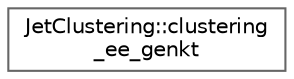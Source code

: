 digraph "Graphical Class Hierarchy"
{
 // LATEX_PDF_SIZE
  bgcolor="transparent";
  edge [fontname=Helvetica,fontsize=10,labelfontname=Helvetica,labelfontsize=10];
  node [fontname=Helvetica,fontsize=10,shape=box,height=0.2,width=0.4];
  rankdir="LR";
  Node0 [id="Node000000",label="JetClustering::clustering\l_ee_genkt",height=0.2,width=0.4,color="grey40", fillcolor="white", style="filled",URL="$structJetClustering_1_1clustering__ee__genkt.html",tooltip="Jet Clustering interface for ee_genkt."];
}
